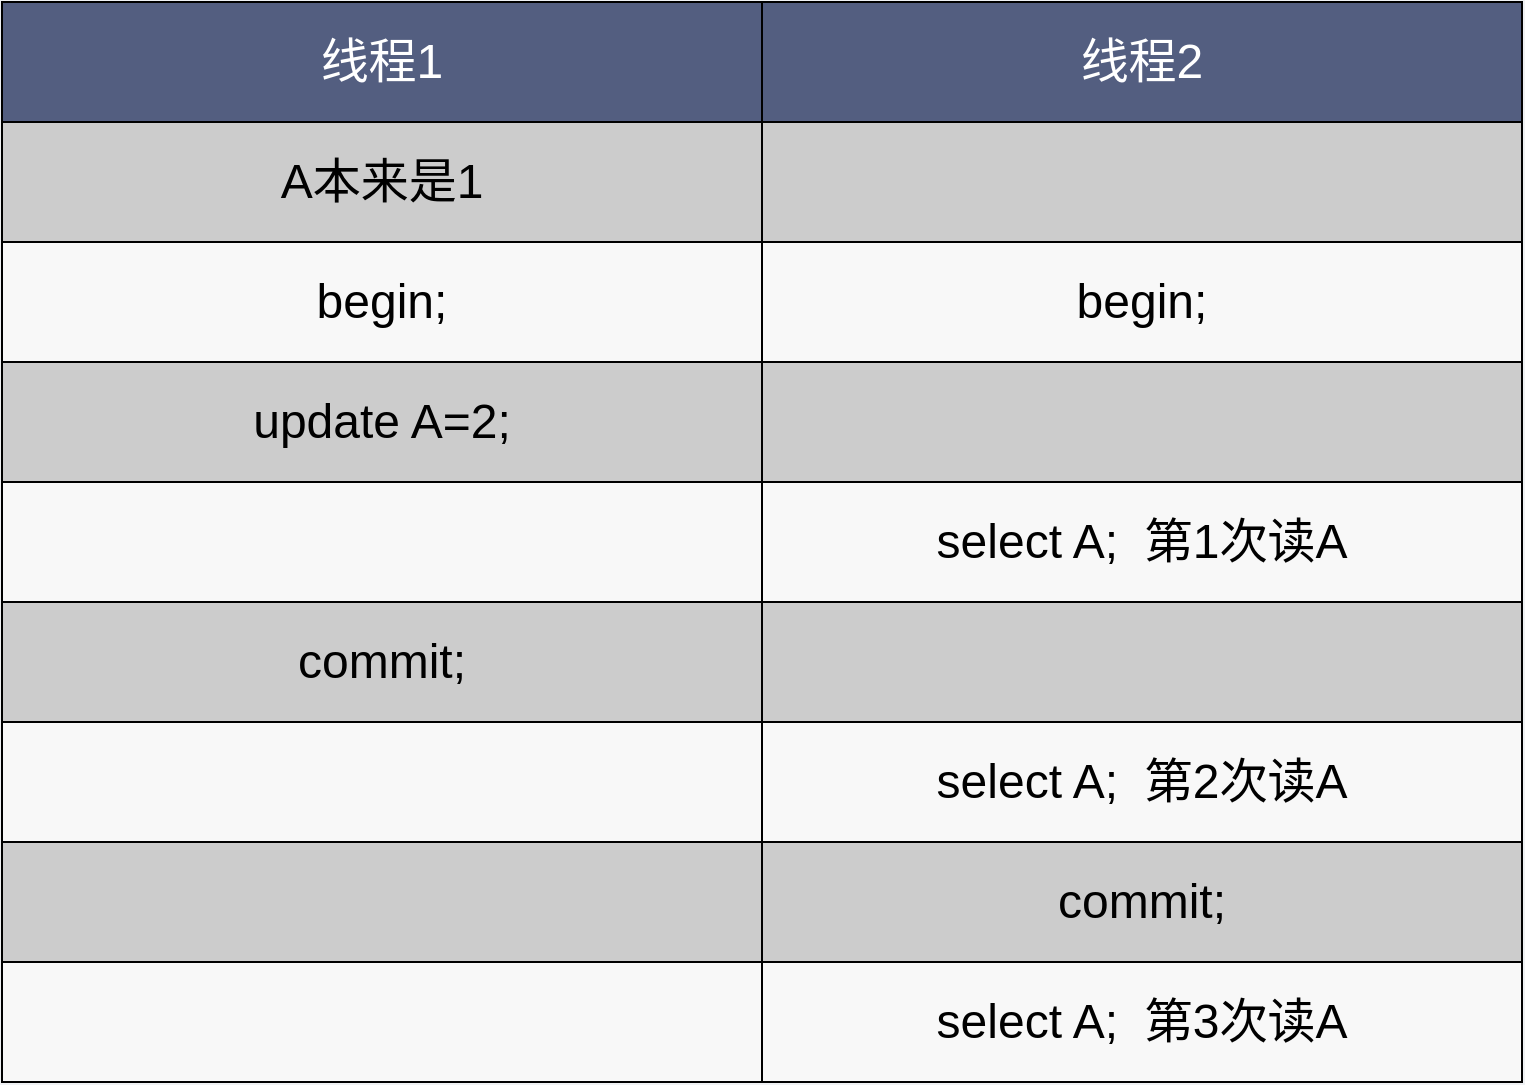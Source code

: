 <mxfile version="16.6.4" type="github">
  <diagram id="3228e29e-7158-1315-38df-8450db1d8a1d" name="Page-1">
    <mxGraphModel dx="1298" dy="-201" grid="0" gridSize="10" guides="1" tooltips="1" connect="1" arrows="1" fold="1" page="1" pageScale="1" pageWidth="600" pageHeight="300" background="#EFF1F3" math="0" shadow="0">
      <root>
        <mxCell id="0" />
        <mxCell id="1" parent="0" />
        <mxCell id="OGBjxk_xHfaE1EplLFuK-23" value="A本来是1" style="rounded=0;whiteSpace=wrap;html=1;fillColor=#CCCCCC;gradientColor=none;fontSize=24;" parent="1" vertex="1">
          <mxGeometry x="212" y="988" width="380" height="60" as="geometry" />
        </mxCell>
        <mxCell id="OGBjxk_xHfaE1EplLFuK-29" value="&lt;font color=&quot;#ffffff&quot; style=&quot;font-size: 24px;&quot;&gt;线程1&lt;/font&gt;" style="rounded=0;whiteSpace=wrap;html=1;fillColor=#535E80;gradientColor=none;fontSize=24;" parent="1" vertex="1">
          <mxGeometry x="212" y="928" width="380" height="60" as="geometry" />
        </mxCell>
        <mxCell id="E5Fr-yn8FIVRKY9gDkfl-8" value="&lt;font color=&quot;#ffffff&quot; style=&quot;font-size: 24px;&quot;&gt;线程2&lt;/font&gt;" style="rounded=0;whiteSpace=wrap;html=1;fillColor=#535E80;gradientColor=none;fontSize=24;" parent="1" vertex="1">
          <mxGeometry x="592" y="928" width="380" height="60" as="geometry" />
        </mxCell>
        <mxCell id="E5Fr-yn8FIVRKY9gDkfl-9" value="" style="rounded=0;whiteSpace=wrap;html=1;fillColor=#CCCCCC;gradientColor=none;fontSize=24;" parent="1" vertex="1">
          <mxGeometry x="592" y="988" width="380" height="60" as="geometry" />
        </mxCell>
        <mxCell id="E5Fr-yn8FIVRKY9gDkfl-10" value="begin;" style="rounded=0;whiteSpace=wrap;html=1;fillColor=#F8F8F8;gradientColor=none;fontSize=24;" parent="1" vertex="1">
          <mxGeometry x="212" y="1048" width="380" height="60" as="geometry" />
        </mxCell>
        <mxCell id="E5Fr-yn8FIVRKY9gDkfl-11" value="begin;" style="rounded=0;whiteSpace=wrap;html=1;fillColor=#F8F8F8;gradientColor=none;fontSize=24;" parent="1" vertex="1">
          <mxGeometry x="592" y="1048" width="380" height="60" as="geometry" />
        </mxCell>
        <mxCell id="E5Fr-yn8FIVRKY9gDkfl-12" value="update A=2;" style="rounded=0;whiteSpace=wrap;html=1;fillColor=#CCCCCC;gradientColor=none;fontSize=24;" parent="1" vertex="1">
          <mxGeometry x="212" y="1108" width="380" height="60" as="geometry" />
        </mxCell>
        <mxCell id="E5Fr-yn8FIVRKY9gDkfl-13" value="" style="rounded=0;whiteSpace=wrap;html=1;fillColor=#CCCCCC;gradientColor=none;fontSize=24;" parent="1" vertex="1">
          <mxGeometry x="592" y="1108" width="380" height="60" as="geometry" />
        </mxCell>
        <mxCell id="E5Fr-yn8FIVRKY9gDkfl-14" value="" style="rounded=0;whiteSpace=wrap;html=1;fillColor=#F8F8F8;gradientColor=none;fontSize=24;" parent="1" vertex="1">
          <mxGeometry x="212" y="1168" width="380" height="60" as="geometry" />
        </mxCell>
        <mxCell id="E5Fr-yn8FIVRKY9gDkfl-15" value="select A;&amp;nbsp; 第1次读A" style="rounded=0;whiteSpace=wrap;html=1;fillColor=#F8F8F8;gradientColor=none;fontSize=24;" parent="1" vertex="1">
          <mxGeometry x="592" y="1168" width="380" height="60" as="geometry" />
        </mxCell>
        <mxCell id="E5Fr-yn8FIVRKY9gDkfl-16" value="commit;" style="rounded=0;whiteSpace=wrap;html=1;fillColor=#CCCCCC;gradientColor=none;fontSize=24;" parent="1" vertex="1">
          <mxGeometry x="212" y="1228" width="380" height="60" as="geometry" />
        </mxCell>
        <mxCell id="E5Fr-yn8FIVRKY9gDkfl-17" value="" style="rounded=0;whiteSpace=wrap;html=1;fillColor=#CCCCCC;gradientColor=none;fontSize=24;" parent="1" vertex="1">
          <mxGeometry x="592" y="1228" width="380" height="60" as="geometry" />
        </mxCell>
        <mxCell id="E5Fr-yn8FIVRKY9gDkfl-18" value="" style="rounded=0;whiteSpace=wrap;html=1;fillColor=#F8F8F8;gradientColor=none;fontSize=24;" parent="1" vertex="1">
          <mxGeometry x="212" y="1288" width="380" height="60" as="geometry" />
        </mxCell>
        <mxCell id="E5Fr-yn8FIVRKY9gDkfl-19" value="&lt;span style=&quot;font-size: 24px;&quot;&gt;select A;&amp;nbsp; 第2次读A&lt;/span&gt;" style="rounded=0;whiteSpace=wrap;html=1;fillColor=#F8F8F8;gradientColor=none;fontSize=24;" parent="1" vertex="1">
          <mxGeometry x="592" y="1288" width="380" height="60" as="geometry" />
        </mxCell>
        <mxCell id="E5Fr-yn8FIVRKY9gDkfl-20" value="" style="rounded=0;whiteSpace=wrap;html=1;fillColor=#CCCCCC;gradientColor=none;fontSize=24;" parent="1" vertex="1">
          <mxGeometry x="212" y="1348" width="380" height="60" as="geometry" />
        </mxCell>
        <mxCell id="E5Fr-yn8FIVRKY9gDkfl-21" value="commit;" style="rounded=0;whiteSpace=wrap;html=1;fillColor=#CCCCCC;gradientColor=none;fontSize=24;" parent="1" vertex="1">
          <mxGeometry x="592" y="1348" width="380" height="60" as="geometry" />
        </mxCell>
        <mxCell id="E5Fr-yn8FIVRKY9gDkfl-22" value="" style="rounded=0;whiteSpace=wrap;html=1;fillColor=#F8F8F8;gradientColor=none;fontSize=24;" parent="1" vertex="1">
          <mxGeometry x="212" y="1408" width="380" height="60" as="geometry" />
        </mxCell>
        <mxCell id="E5Fr-yn8FIVRKY9gDkfl-23" value="&lt;span style=&quot;font-size: 24px&quot;&gt;select A;&amp;nbsp; 第3次读A&lt;/span&gt;" style="rounded=0;whiteSpace=wrap;html=1;fillColor=#F8F8F8;gradientColor=none;fontSize=24;" parent="1" vertex="1">
          <mxGeometry x="592" y="1408" width="380" height="60" as="geometry" />
        </mxCell>
      </root>
    </mxGraphModel>
  </diagram>
</mxfile>
